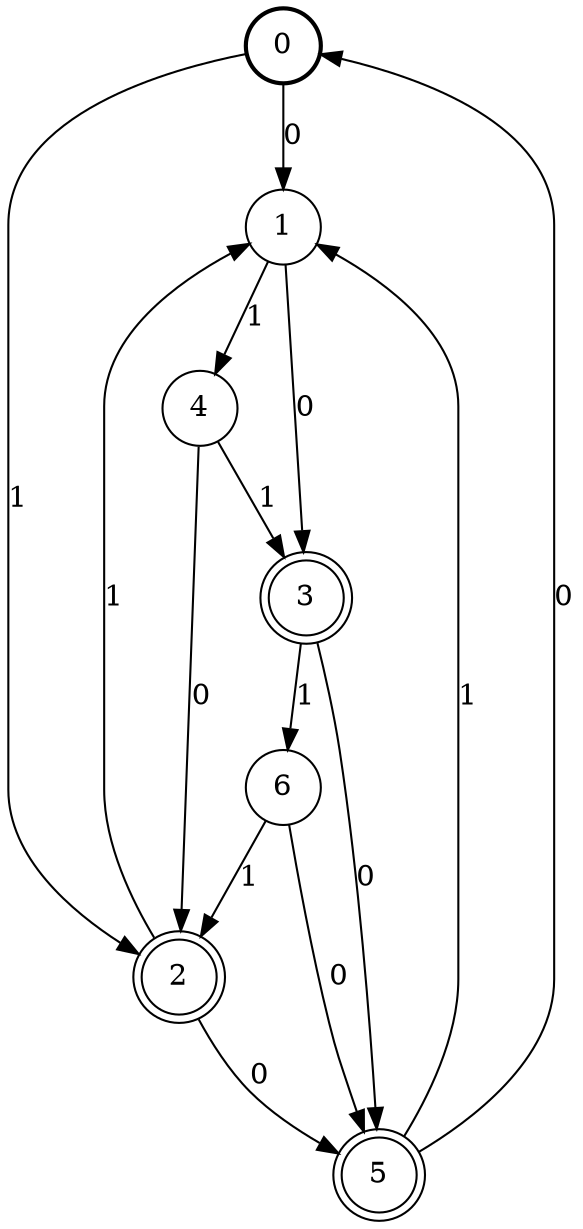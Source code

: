 digraph Automat {
    node [shape = circle];
    0 [style = "bold"];
    0 -> 1 [label = "0"];
    0 -> 2 [label = "1"];
    1 -> 3 [label = "0"];
    1 -> 4 [label = "1"];
    2 [peripheries=2]
    2 -> 5 [label = "0"];
    2 -> 1 [label = "1"];
    3 [peripheries=2]
    3 -> 5 [label = "0"];
    3 -> 6 [label = "1"];
    4 -> 2 [label = "0"];
    4 -> 3 [label = "1"];
    5 [peripheries=2]
    5 -> 0 [label = "0"];
    5 -> 1 [label = "1"];
    6 -> 5 [label = "0"];
    6 -> 2 [label = "1"];
}
